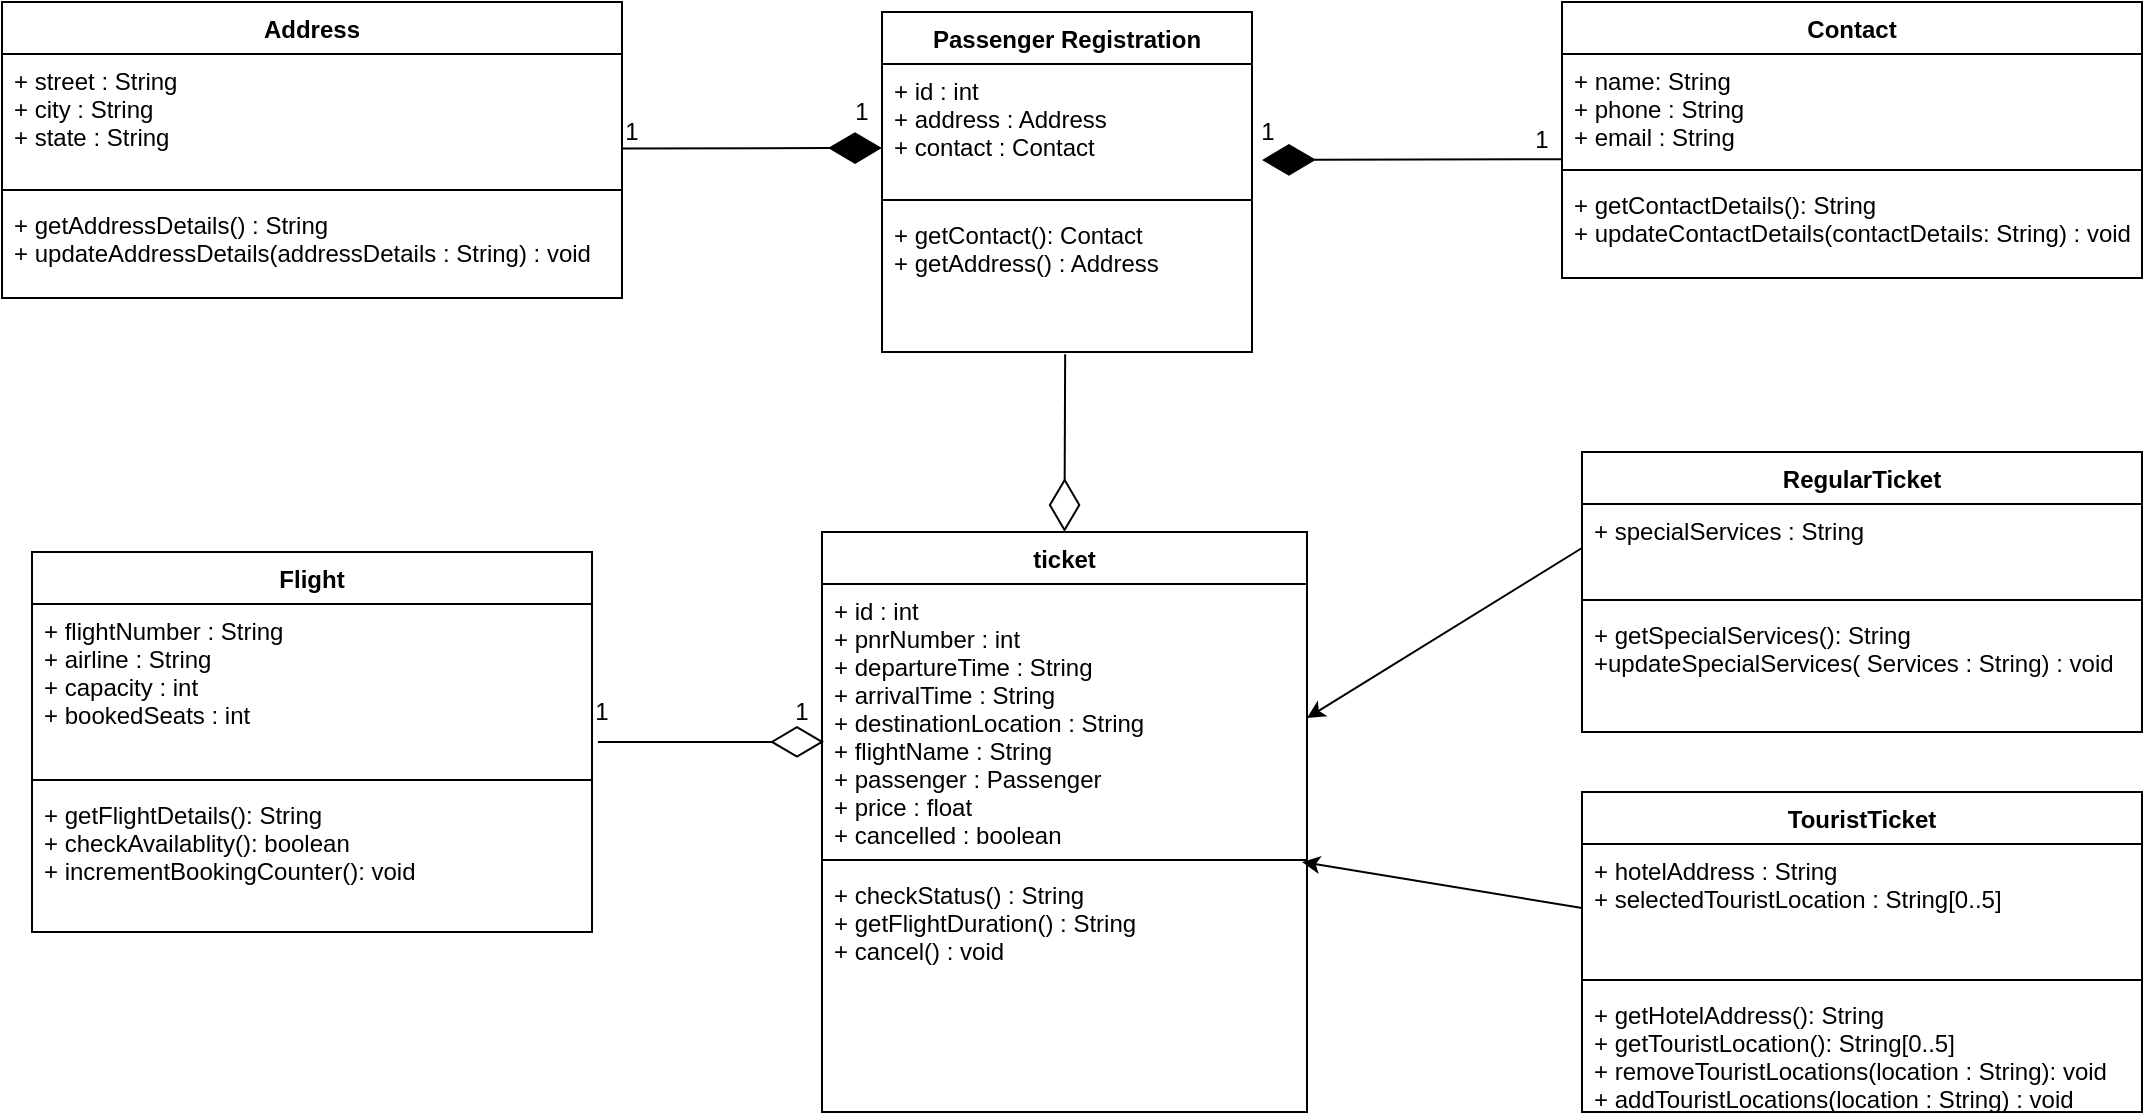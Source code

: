 <mxfile version="14.7.3" type="onedrive"><diagram id="IPddSXWF1I683DYWg4mq" name="Page-1"><mxGraphModel dx="2792" dy="1812" grid="1" gridSize="10" guides="1" tooltips="1" connect="1" arrows="1" fold="1" page="1" pageScale="1" pageWidth="850" pageHeight="1100" math="0" shadow="0"><root><mxCell id="0"/><mxCell id="1" parent="0"/><mxCell id="f6bO2jYczsLKm13ATw_u-1" value="Passenger Registration" style="swimlane;fontStyle=1;align=center;verticalAlign=top;childLayout=stackLayout;horizontal=1;startSize=26;horizontalStack=0;resizeParent=1;resizeParentMax=0;resizeLast=0;collapsible=1;marginBottom=0;" parent="1" vertex="1"><mxGeometry x="310" y="-1000" width="185" height="170" as="geometry"/></mxCell><mxCell id="f6bO2jYczsLKm13ATw_u-2" value="+ id : int&#10;+ address : Address&#10;+ contact : Contact" style="text;strokeColor=none;fillColor=none;align=left;verticalAlign=top;spacingLeft=4;spacingRight=4;overflow=hidden;rotatable=0;points=[[0,0.5],[1,0.5]];portConstraint=eastwest;" parent="f6bO2jYczsLKm13ATw_u-1" vertex="1"><mxGeometry y="26" width="185" height="64" as="geometry"/></mxCell><mxCell id="f6bO2jYczsLKm13ATw_u-3" value="" style="line;strokeWidth=1;fillColor=none;align=left;verticalAlign=middle;spacingTop=-1;spacingLeft=3;spacingRight=3;rotatable=0;labelPosition=right;points=[];portConstraint=eastwest;" parent="f6bO2jYczsLKm13ATw_u-1" vertex="1"><mxGeometry y="90" width="185" height="8" as="geometry"/></mxCell><mxCell id="f6bO2jYczsLKm13ATw_u-4" value="+ getContact(): Contact&#10;+ getAddress() : Address" style="text;strokeColor=none;fillColor=none;align=left;verticalAlign=top;spacingLeft=4;spacingRight=4;overflow=hidden;rotatable=0;points=[[0,0.5],[1,0.5]];portConstraint=eastwest;" parent="f6bO2jYczsLKm13ATw_u-1" vertex="1"><mxGeometry y="98" width="185" height="72" as="geometry"/></mxCell><mxCell id="f6bO2jYczsLKm13ATw_u-5" value="ticket" style="swimlane;fontStyle=1;align=center;verticalAlign=top;childLayout=stackLayout;horizontal=1;startSize=26;horizontalStack=0;resizeParent=1;resizeParentMax=0;resizeLast=0;collapsible=1;marginBottom=0;" parent="1" vertex="1"><mxGeometry x="280" y="-740" width="242.5" height="290" as="geometry"/></mxCell><mxCell id="f6bO2jYczsLKm13ATw_u-6" value="+ id : int&#10;+ pnrNumber : int&#10;+ departureTime : String&#10;+ arrivalTime : String&#10;+ destinationLocation : String&#10;+ flightName : String&#10;+ passenger : Passenger&#10;+ price : float&#10;+ cancelled : boolean" style="text;strokeColor=none;fillColor=none;align=left;verticalAlign=top;spacingLeft=4;spacingRight=4;overflow=hidden;rotatable=0;points=[[0,0.5],[1,0.5]];portConstraint=eastwest;" parent="f6bO2jYczsLKm13ATw_u-5" vertex="1"><mxGeometry y="26" width="242.5" height="134" as="geometry"/></mxCell><mxCell id="f6bO2jYczsLKm13ATw_u-7" value="" style="line;strokeWidth=1;fillColor=none;align=left;verticalAlign=middle;spacingTop=-1;spacingLeft=3;spacingRight=3;rotatable=0;labelPosition=right;points=[];portConstraint=eastwest;" parent="f6bO2jYczsLKm13ATw_u-5" vertex="1"><mxGeometry y="160" width="242.5" height="8" as="geometry"/></mxCell><mxCell id="f6bO2jYczsLKm13ATw_u-8" value="+ checkStatus() : String&#10;+ getFlightDuration() : String&#10;+ cancel() : void" style="text;strokeColor=none;fillColor=none;align=left;verticalAlign=top;spacingLeft=4;spacingRight=4;overflow=hidden;rotatable=0;points=[[0,0.5],[1,0.5]];portConstraint=eastwest;" parent="f6bO2jYczsLKm13ATw_u-5" vertex="1"><mxGeometry y="168" width="242.5" height="122" as="geometry"/></mxCell><mxCell id="f6bO2jYczsLKm13ATw_u-9" value="RegularTicket" style="swimlane;fontStyle=1;align=center;verticalAlign=top;childLayout=stackLayout;horizontal=1;startSize=26;horizontalStack=0;resizeParent=1;resizeParentMax=0;resizeLast=0;collapsible=1;marginBottom=0;" parent="1" vertex="1"><mxGeometry x="660" y="-780" width="280" height="140" as="geometry"/></mxCell><mxCell id="f6bO2jYczsLKm13ATw_u-10" value="+ specialServices : String" style="text;strokeColor=none;fillColor=none;align=left;verticalAlign=top;spacingLeft=4;spacingRight=4;overflow=hidden;rotatable=0;points=[[0,0.5],[1,0.5]];portConstraint=eastwest;" parent="f6bO2jYczsLKm13ATw_u-9" vertex="1"><mxGeometry y="26" width="280" height="44" as="geometry"/></mxCell><mxCell id="f6bO2jYczsLKm13ATw_u-11" value="" style="line;strokeWidth=1;fillColor=none;align=left;verticalAlign=middle;spacingTop=-1;spacingLeft=3;spacingRight=3;rotatable=0;labelPosition=right;points=[];portConstraint=eastwest;" parent="f6bO2jYczsLKm13ATw_u-9" vertex="1"><mxGeometry y="70" width="280" height="8" as="geometry"/></mxCell><mxCell id="f6bO2jYczsLKm13ATw_u-12" value="+ getSpecialServices(): String&#10;+updateSpecialServices( Services : String) : void" style="text;strokeColor=none;fillColor=none;align=left;verticalAlign=top;spacingLeft=4;spacingRight=4;overflow=hidden;rotatable=0;points=[[0,0.5],[1,0.5]];portConstraint=eastwest;" parent="f6bO2jYczsLKm13ATw_u-9" vertex="1"><mxGeometry y="78" width="280" height="62" as="geometry"/></mxCell><mxCell id="f6bO2jYczsLKm13ATw_u-13" value="TouristTicket" style="swimlane;fontStyle=1;align=center;verticalAlign=top;childLayout=stackLayout;horizontal=1;startSize=26;horizontalStack=0;resizeParent=1;resizeParentMax=0;resizeLast=0;collapsible=1;marginBottom=0;" parent="1" vertex="1"><mxGeometry x="660" y="-610" width="280" height="160" as="geometry"/></mxCell><mxCell id="f6bO2jYczsLKm13ATw_u-14" value="+ hotelAddress : String&#10;+ selectedTouristLocation : String[0..5]" style="text;strokeColor=none;fillColor=none;align=left;verticalAlign=top;spacingLeft=4;spacingRight=4;overflow=hidden;rotatable=0;points=[[0,0.5],[1,0.5]];portConstraint=eastwest;" parent="f6bO2jYczsLKm13ATw_u-13" vertex="1"><mxGeometry y="26" width="280" height="64" as="geometry"/></mxCell><mxCell id="f6bO2jYczsLKm13ATw_u-15" value="" style="line;strokeWidth=1;fillColor=none;align=left;verticalAlign=middle;spacingTop=-1;spacingLeft=3;spacingRight=3;rotatable=0;labelPosition=right;points=[];portConstraint=eastwest;" parent="f6bO2jYczsLKm13ATw_u-13" vertex="1"><mxGeometry y="90" width="280" height="8" as="geometry"/></mxCell><mxCell id="f6bO2jYczsLKm13ATw_u-16" value="+ getHotelAddress(): String&#10;+ getTouristLocation(): String[0..5]&#10;+ removeTouristLocations(location : String): void&#10;+ addTouristLocations(location : String) : void" style="text;strokeColor=none;fillColor=none;align=left;verticalAlign=top;spacingLeft=4;spacingRight=4;overflow=hidden;rotatable=0;points=[[0,0.5],[1,0.5]];portConstraint=eastwest;" parent="f6bO2jYczsLKm13ATw_u-13" vertex="1"><mxGeometry y="98" width="280" height="62" as="geometry"/></mxCell><mxCell id="f6bO2jYczsLKm13ATw_u-17" value="Flight" style="swimlane;fontStyle=1;align=center;verticalAlign=top;childLayout=stackLayout;horizontal=1;startSize=26;horizontalStack=0;resizeParent=1;resizeParentMax=0;resizeLast=0;collapsible=1;marginBottom=0;" parent="1" vertex="1"><mxGeometry x="-115" y="-730" width="280" height="190" as="geometry"/></mxCell><mxCell id="f6bO2jYczsLKm13ATw_u-18" value="+ flightNumber : String&#10;+ airline : String&#10;+ capacity : int&#10;+ bookedSeats : int" style="text;strokeColor=none;fillColor=none;align=left;verticalAlign=top;spacingLeft=4;spacingRight=4;overflow=hidden;rotatable=0;points=[[0,0.5],[1,0.5]];portConstraint=eastwest;" parent="f6bO2jYczsLKm13ATw_u-17" vertex="1"><mxGeometry y="26" width="280" height="84" as="geometry"/></mxCell><mxCell id="f6bO2jYczsLKm13ATw_u-19" value="" style="line;strokeWidth=1;fillColor=none;align=left;verticalAlign=middle;spacingTop=-1;spacingLeft=3;spacingRight=3;rotatable=0;labelPosition=right;points=[];portConstraint=eastwest;" parent="f6bO2jYczsLKm13ATw_u-17" vertex="1"><mxGeometry y="110" width="280" height="8" as="geometry"/></mxCell><mxCell id="f6bO2jYczsLKm13ATw_u-20" value="+ getFlightDetails(): String&#10;+ checkAvailablity(): boolean&#10;+ incrementBookingCounter(): void" style="text;strokeColor=none;fillColor=none;align=left;verticalAlign=top;spacingLeft=4;spacingRight=4;overflow=hidden;rotatable=0;points=[[0,0.5],[1,0.5]];portConstraint=eastwest;" parent="f6bO2jYczsLKm13ATw_u-17" vertex="1"><mxGeometry y="118" width="280" height="72" as="geometry"/></mxCell><mxCell id="f6bO2jYczsLKm13ATw_u-25" value="Contact" style="swimlane;fontStyle=1;align=center;verticalAlign=top;childLayout=stackLayout;horizontal=1;startSize=26;horizontalStack=0;resizeParent=1;resizeParentMax=0;resizeLast=0;collapsible=1;marginBottom=0;" parent="1" vertex="1"><mxGeometry x="650" y="-1005" width="290" height="138" as="geometry"/></mxCell><mxCell id="f6bO2jYczsLKm13ATw_u-26" value="+ name: String&#10;+ phone : String&#10;+ email : String" style="text;strokeColor=none;fillColor=none;align=left;verticalAlign=top;spacingLeft=4;spacingRight=4;overflow=hidden;rotatable=0;points=[[0,0.5],[1,0.5]];portConstraint=eastwest;" parent="f6bO2jYczsLKm13ATw_u-25" vertex="1"><mxGeometry y="26" width="290" height="54" as="geometry"/></mxCell><mxCell id="f6bO2jYczsLKm13ATw_u-39" value="" style="endArrow=diamondThin;endFill=1;endSize=24;html=1;" parent="f6bO2jYczsLKm13ATw_u-25" edge="1"><mxGeometry width="160" relative="1" as="geometry"><mxPoint y="78.57" as="sourcePoint"/><mxPoint x="-150" y="79" as="targetPoint"/></mxGeometry></mxCell><mxCell id="f6bO2jYczsLKm13ATw_u-27" value="" style="line;strokeWidth=1;fillColor=none;align=left;verticalAlign=middle;spacingTop=-1;spacingLeft=3;spacingRight=3;rotatable=0;labelPosition=right;points=[];portConstraint=eastwest;" parent="f6bO2jYczsLKm13ATw_u-25" vertex="1"><mxGeometry y="80" width="290" height="8" as="geometry"/></mxCell><mxCell id="f6bO2jYczsLKm13ATw_u-28" value="+ getContactDetails(): String&#10;+ updateContactDetails(contactDetails: String) : void" style="text;strokeColor=none;fillColor=none;align=left;verticalAlign=top;spacingLeft=4;spacingRight=4;overflow=hidden;rotatable=0;points=[[0,0.5],[1,0.5]];portConstraint=eastwest;" parent="f6bO2jYczsLKm13ATw_u-25" vertex="1"><mxGeometry y="88" width="290" height="50" as="geometry"/></mxCell><mxCell id="f6bO2jYczsLKm13ATw_u-29" value="Address" style="swimlane;fontStyle=1;align=center;verticalAlign=top;childLayout=stackLayout;horizontal=1;startSize=26;horizontalStack=0;resizeParent=1;resizeParentMax=0;resizeLast=0;collapsible=1;marginBottom=0;" parent="1" vertex="1"><mxGeometry x="-130" y="-1005" width="310" height="148" as="geometry"/></mxCell><mxCell id="f6bO2jYczsLKm13ATw_u-30" value="+ street : String&#10;+ city : String&#10;+ state : String" style="text;strokeColor=none;fillColor=none;align=left;verticalAlign=top;spacingLeft=4;spacingRight=4;overflow=hidden;rotatable=0;points=[[0,0.5],[1,0.5]];portConstraint=eastwest;" parent="f6bO2jYczsLKm13ATw_u-29" vertex="1"><mxGeometry y="26" width="310" height="64" as="geometry"/></mxCell><mxCell id="f6bO2jYczsLKm13ATw_u-31" value="" style="line;strokeWidth=1;fillColor=none;align=left;verticalAlign=middle;spacingTop=-1;spacingLeft=3;spacingRight=3;rotatable=0;labelPosition=right;points=[];portConstraint=eastwest;" parent="f6bO2jYczsLKm13ATw_u-29" vertex="1"><mxGeometry y="90" width="310" height="8" as="geometry"/></mxCell><mxCell id="f6bO2jYczsLKm13ATw_u-32" value="+ getAddressDetails() : String&#10;+ updateAddressDetails(addressDetails : String) : void" style="text;strokeColor=none;fillColor=none;align=left;verticalAlign=top;spacingLeft=4;spacingRight=4;overflow=hidden;rotatable=0;points=[[0,0.5],[1,0.5]];portConstraint=eastwest;" parent="f6bO2jYczsLKm13ATw_u-29" vertex="1"><mxGeometry y="98" width="310" height="50" as="geometry"/></mxCell><mxCell id="f6bO2jYczsLKm13ATw_u-38" value="" style="endArrow=diamondThin;endFill=1;endSize=24;html=1;" parent="1" edge="1"><mxGeometry width="160" relative="1" as="geometry"><mxPoint x="180" y="-931.71" as="sourcePoint"/><mxPoint x="310" y="-932" as="targetPoint"/></mxGeometry></mxCell><mxCell id="f6bO2jYczsLKm13ATw_u-40" value="" style="endArrow=diamondThin;endFill=0;endSize=24;html=1;exitX=0.495;exitY=1.015;exitDx=0;exitDy=0;exitPerimeter=0;entryX=0.5;entryY=0;entryDx=0;entryDy=0;" parent="1" source="f6bO2jYczsLKm13ATw_u-4" target="f6bO2jYczsLKm13ATw_u-5" edge="1"><mxGeometry width="160" relative="1" as="geometry"><mxPoint x="440" y="-720" as="sourcePoint"/><mxPoint x="600" y="-720" as="targetPoint"/></mxGeometry></mxCell><mxCell id="f6bO2jYczsLKm13ATw_u-41" value="" style="endArrow=diamondThin;endFill=0;endSize=24;html=1;entryX=0.004;entryY=0.589;entryDx=0;entryDy=0;entryPerimeter=0;" parent="1" target="f6bO2jYczsLKm13ATw_u-6" edge="1"><mxGeometry width="160" relative="1" as="geometry"><mxPoint x="168" y="-635" as="sourcePoint"/><mxPoint x="280" y="-630" as="targetPoint"/></mxGeometry></mxCell><mxCell id="f6bO2jYczsLKm13ATw_u-44" value="" style="endArrow=classic;html=1;entryX=1;entryY=0.5;entryDx=0;entryDy=0;exitX=0;exitY=0.5;exitDx=0;exitDy=0;" parent="1" source="f6bO2jYczsLKm13ATw_u-10" target="f6bO2jYczsLKm13ATw_u-6" edge="1"><mxGeometry width="50" height="50" relative="1" as="geometry"><mxPoint x="620" y="-690" as="sourcePoint"/><mxPoint x="670" y="-740" as="targetPoint"/></mxGeometry></mxCell><mxCell id="f6bO2jYczsLKm13ATw_u-46" value="" style="endArrow=classic;html=1;exitX=0;exitY=0.5;exitDx=0;exitDy=0;" parent="1" source="f6bO2jYczsLKm13ATw_u-14" edge="1"><mxGeometry width="50" height="50" relative="1" as="geometry"><mxPoint x="620" y="-690" as="sourcePoint"/><mxPoint x="520" y="-575" as="targetPoint"/></mxGeometry></mxCell><mxCell id="f6bO2jYczsLKm13ATw_u-47" value="1" style="text;html=1;strokeColor=none;fillColor=none;align=center;verticalAlign=middle;whiteSpace=wrap;rounded=0;" parent="1" vertex="1"><mxGeometry x="165" y="-950" width="40" height="20" as="geometry"/></mxCell><mxCell id="f6bO2jYczsLKm13ATw_u-48" value="1" style="text;html=1;strokeColor=none;fillColor=none;align=center;verticalAlign=middle;whiteSpace=wrap;rounded=0;" parent="1" vertex="1"><mxGeometry x="280" y="-960" width="40" height="20" as="geometry"/></mxCell><mxCell id="f6bO2jYczsLKm13ATw_u-49" value="1" style="text;html=1;strokeColor=none;fillColor=none;align=center;verticalAlign=middle;whiteSpace=wrap;rounded=0;" parent="1" vertex="1"><mxGeometry x="482.5" y="-950" width="40" height="20" as="geometry"/></mxCell><mxCell id="f6bO2jYczsLKm13ATw_u-50" value="1" style="text;html=1;strokeColor=none;fillColor=none;align=center;verticalAlign=middle;whiteSpace=wrap;rounded=0;" parent="1" vertex="1"><mxGeometry x="620" y="-946" width="40" height="20" as="geometry"/></mxCell><mxCell id="f6bO2jYczsLKm13ATw_u-51" value="1" style="text;html=1;strokeColor=none;fillColor=none;align=center;verticalAlign=middle;whiteSpace=wrap;rounded=0;" parent="1" vertex="1"><mxGeometry x="150" y="-660" width="40" height="20" as="geometry"/></mxCell><mxCell id="f6bO2jYczsLKm13ATw_u-52" value="1" style="text;html=1;strokeColor=none;fillColor=none;align=center;verticalAlign=middle;whiteSpace=wrap;rounded=0;" parent="1" vertex="1"><mxGeometry x="250" y="-660" width="40" height="20" as="geometry"/></mxCell></root></mxGraphModel></diagram></mxfile>